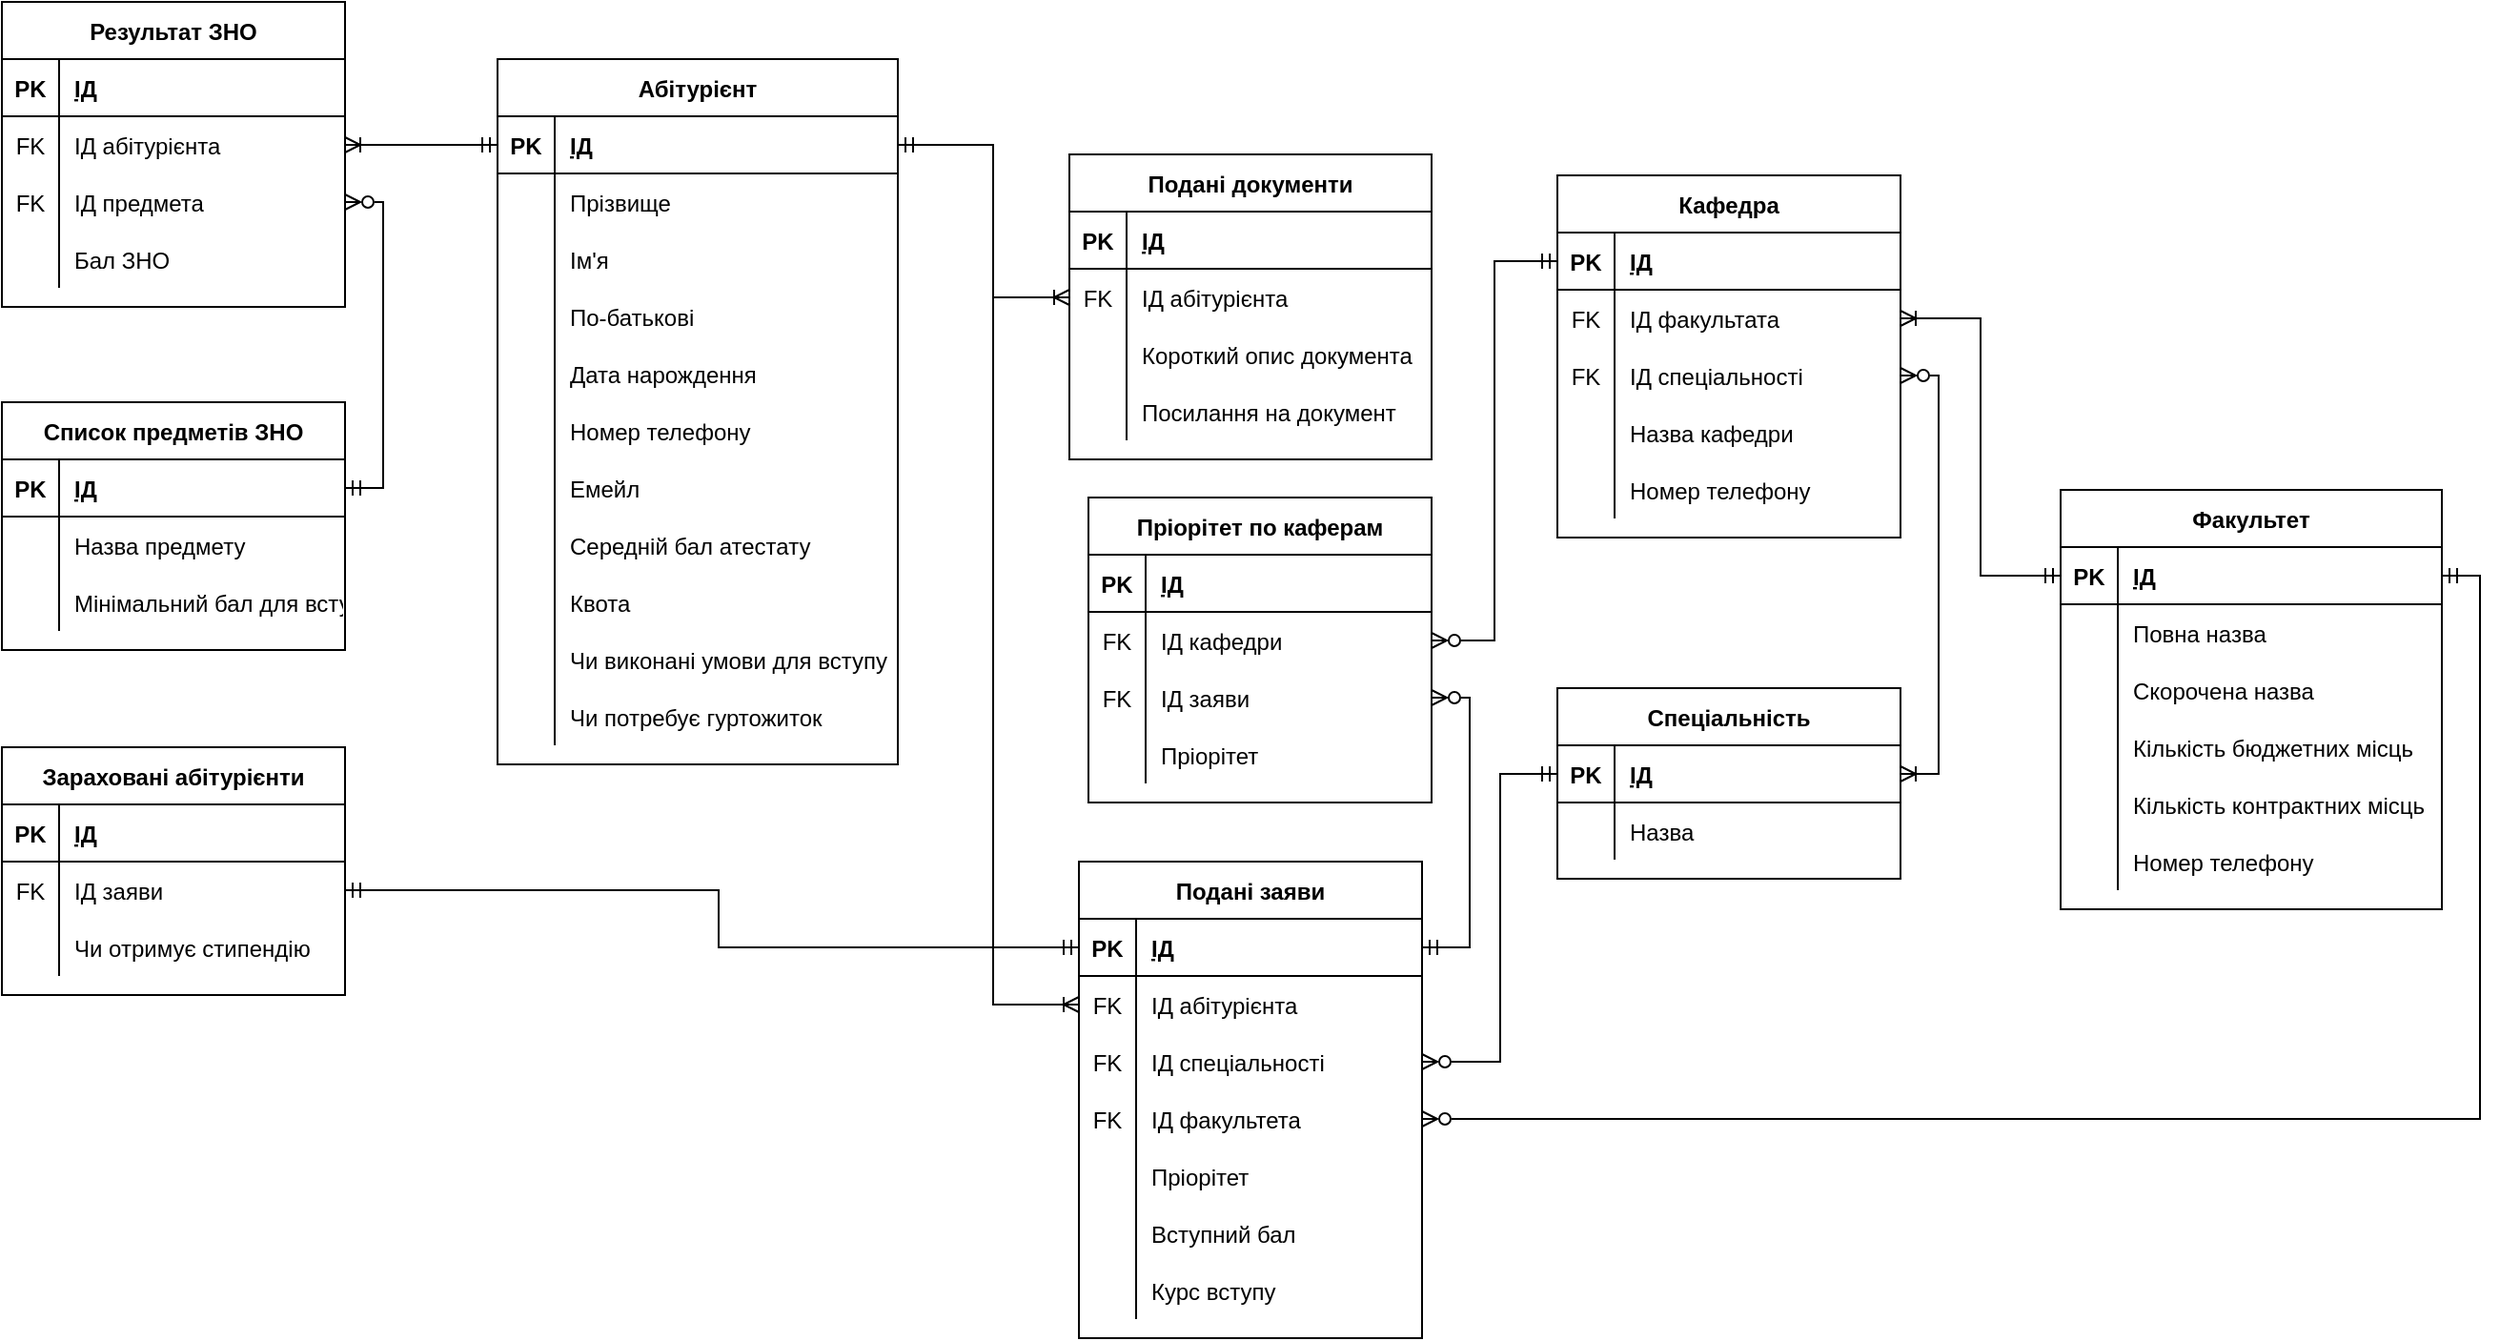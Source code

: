 <mxfile version="20.3.0" type="device"><diagram id="XxYt5pVEwZXAkhhRMtBX" name="Сторінка-1"><mxGraphModel dx="1422" dy="865" grid="1" gridSize="10" guides="1" tooltips="1" connect="1" arrows="1" fold="1" page="1" pageScale="1" pageWidth="1654" pageHeight="1169" math="0" shadow="0"><root><mxCell id="0"/><mxCell id="1" parent="0"/><mxCell id="-z6LoXow9dY5P-sh5BD--1" value="Абітурієнт" style="shape=table;startSize=30;container=1;collapsible=1;childLayout=tableLayout;fixedRows=1;rowLines=0;fontStyle=1;align=center;resizeLast=1;" parent="1" vertex="1"><mxGeometry x="284" y="139" width="210" height="370" as="geometry"/></mxCell><mxCell id="-z6LoXow9dY5P-sh5BD--2" value="" style="shape=tableRow;horizontal=0;startSize=0;swimlaneHead=0;swimlaneBody=0;fillColor=none;collapsible=0;dropTarget=0;points=[[0,0.5],[1,0.5]];portConstraint=eastwest;top=0;left=0;right=0;bottom=1;" parent="-z6LoXow9dY5P-sh5BD--1" vertex="1"><mxGeometry y="30" width="210" height="30" as="geometry"/></mxCell><mxCell id="-z6LoXow9dY5P-sh5BD--3" value="PK" style="shape=partialRectangle;connectable=0;fillColor=none;top=0;left=0;bottom=0;right=0;fontStyle=1;overflow=hidden;" parent="-z6LoXow9dY5P-sh5BD--2" vertex="1"><mxGeometry width="30" height="30" as="geometry"><mxRectangle width="30" height="30" as="alternateBounds"/></mxGeometry></mxCell><mxCell id="-z6LoXow9dY5P-sh5BD--4" value="ІД" style="shape=partialRectangle;connectable=0;fillColor=none;top=0;left=0;bottom=0;right=0;align=left;spacingLeft=6;fontStyle=5;overflow=hidden;" parent="-z6LoXow9dY5P-sh5BD--2" vertex="1"><mxGeometry x="30" width="180" height="30" as="geometry"><mxRectangle width="180" height="30" as="alternateBounds"/></mxGeometry></mxCell><mxCell id="-z6LoXow9dY5P-sh5BD--5" value="" style="shape=tableRow;horizontal=0;startSize=0;swimlaneHead=0;swimlaneBody=0;fillColor=none;collapsible=0;dropTarget=0;points=[[0,0.5],[1,0.5]];portConstraint=eastwest;top=0;left=0;right=0;bottom=0;" parent="-z6LoXow9dY5P-sh5BD--1" vertex="1"><mxGeometry y="60" width="210" height="30" as="geometry"/></mxCell><mxCell id="-z6LoXow9dY5P-sh5BD--6" value="" style="shape=partialRectangle;connectable=0;fillColor=none;top=0;left=0;bottom=0;right=0;editable=1;overflow=hidden;" parent="-z6LoXow9dY5P-sh5BD--5" vertex="1"><mxGeometry width="30" height="30" as="geometry"><mxRectangle width="30" height="30" as="alternateBounds"/></mxGeometry></mxCell><mxCell id="-z6LoXow9dY5P-sh5BD--7" value="Прізвище" style="shape=partialRectangle;connectable=0;fillColor=none;top=0;left=0;bottom=0;right=0;align=left;spacingLeft=6;overflow=hidden;" parent="-z6LoXow9dY5P-sh5BD--5" vertex="1"><mxGeometry x="30" width="180" height="30" as="geometry"><mxRectangle width="180" height="30" as="alternateBounds"/></mxGeometry></mxCell><mxCell id="-z6LoXow9dY5P-sh5BD--8" value="" style="shape=tableRow;horizontal=0;startSize=0;swimlaneHead=0;swimlaneBody=0;fillColor=none;collapsible=0;dropTarget=0;points=[[0,0.5],[1,0.5]];portConstraint=eastwest;top=0;left=0;right=0;bottom=0;" parent="-z6LoXow9dY5P-sh5BD--1" vertex="1"><mxGeometry y="90" width="210" height="30" as="geometry"/></mxCell><mxCell id="-z6LoXow9dY5P-sh5BD--9" value="" style="shape=partialRectangle;connectable=0;fillColor=none;top=0;left=0;bottom=0;right=0;editable=1;overflow=hidden;" parent="-z6LoXow9dY5P-sh5BD--8" vertex="1"><mxGeometry width="30" height="30" as="geometry"><mxRectangle width="30" height="30" as="alternateBounds"/></mxGeometry></mxCell><mxCell id="-z6LoXow9dY5P-sh5BD--10" value="Ім'я" style="shape=partialRectangle;connectable=0;fillColor=none;top=0;left=0;bottom=0;right=0;align=left;spacingLeft=6;overflow=hidden;" parent="-z6LoXow9dY5P-sh5BD--8" vertex="1"><mxGeometry x="30" width="180" height="30" as="geometry"><mxRectangle width="180" height="30" as="alternateBounds"/></mxGeometry></mxCell><mxCell id="-z6LoXow9dY5P-sh5BD--11" value="" style="shape=tableRow;horizontal=0;startSize=0;swimlaneHead=0;swimlaneBody=0;fillColor=none;collapsible=0;dropTarget=0;points=[[0,0.5],[1,0.5]];portConstraint=eastwest;top=0;left=0;right=0;bottom=0;" parent="-z6LoXow9dY5P-sh5BD--1" vertex="1"><mxGeometry y="120" width="210" height="30" as="geometry"/></mxCell><mxCell id="-z6LoXow9dY5P-sh5BD--12" value="" style="shape=partialRectangle;connectable=0;fillColor=none;top=0;left=0;bottom=0;right=0;editable=1;overflow=hidden;" parent="-z6LoXow9dY5P-sh5BD--11" vertex="1"><mxGeometry width="30" height="30" as="geometry"><mxRectangle width="30" height="30" as="alternateBounds"/></mxGeometry></mxCell><mxCell id="-z6LoXow9dY5P-sh5BD--13" value="По-батькові" style="shape=partialRectangle;connectable=0;fillColor=none;top=0;left=0;bottom=0;right=0;align=left;spacingLeft=6;overflow=hidden;" parent="-z6LoXow9dY5P-sh5BD--11" vertex="1"><mxGeometry x="30" width="180" height="30" as="geometry"><mxRectangle width="180" height="30" as="alternateBounds"/></mxGeometry></mxCell><mxCell id="-z6LoXow9dY5P-sh5BD--17" value="" style="shape=tableRow;horizontal=0;startSize=0;swimlaneHead=0;swimlaneBody=0;fillColor=none;collapsible=0;dropTarget=0;points=[[0,0.5],[1,0.5]];portConstraint=eastwest;top=0;left=0;right=0;bottom=0;" parent="-z6LoXow9dY5P-sh5BD--1" vertex="1"><mxGeometry y="150" width="210" height="30" as="geometry"/></mxCell><mxCell id="-z6LoXow9dY5P-sh5BD--18" value="" style="shape=partialRectangle;connectable=0;fillColor=none;top=0;left=0;bottom=0;right=0;editable=1;overflow=hidden;" parent="-z6LoXow9dY5P-sh5BD--17" vertex="1"><mxGeometry width="30" height="30" as="geometry"><mxRectangle width="30" height="30" as="alternateBounds"/></mxGeometry></mxCell><mxCell id="-z6LoXow9dY5P-sh5BD--19" value="Дата нарождення" style="shape=partialRectangle;connectable=0;fillColor=none;top=0;left=0;bottom=0;right=0;align=left;spacingLeft=6;overflow=hidden;" parent="-z6LoXow9dY5P-sh5BD--17" vertex="1"><mxGeometry x="30" width="180" height="30" as="geometry"><mxRectangle width="180" height="30" as="alternateBounds"/></mxGeometry></mxCell><mxCell id="-z6LoXow9dY5P-sh5BD--20" value="" style="shape=tableRow;horizontal=0;startSize=0;swimlaneHead=0;swimlaneBody=0;fillColor=none;collapsible=0;dropTarget=0;points=[[0,0.5],[1,0.5]];portConstraint=eastwest;top=0;left=0;right=0;bottom=0;" parent="-z6LoXow9dY5P-sh5BD--1" vertex="1"><mxGeometry y="180" width="210" height="30" as="geometry"/></mxCell><mxCell id="-z6LoXow9dY5P-sh5BD--21" value="" style="shape=partialRectangle;connectable=0;fillColor=none;top=0;left=0;bottom=0;right=0;editable=1;overflow=hidden;" parent="-z6LoXow9dY5P-sh5BD--20" vertex="1"><mxGeometry width="30" height="30" as="geometry"><mxRectangle width="30" height="30" as="alternateBounds"/></mxGeometry></mxCell><mxCell id="-z6LoXow9dY5P-sh5BD--22" value="Номер телефону" style="shape=partialRectangle;connectable=0;fillColor=none;top=0;left=0;bottom=0;right=0;align=left;spacingLeft=6;overflow=hidden;" parent="-z6LoXow9dY5P-sh5BD--20" vertex="1"><mxGeometry x="30" width="180" height="30" as="geometry"><mxRectangle width="180" height="30" as="alternateBounds"/></mxGeometry></mxCell><mxCell id="-z6LoXow9dY5P-sh5BD--23" value="" style="shape=tableRow;horizontal=0;startSize=0;swimlaneHead=0;swimlaneBody=0;fillColor=none;collapsible=0;dropTarget=0;points=[[0,0.5],[1,0.5]];portConstraint=eastwest;top=0;left=0;right=0;bottom=0;" parent="-z6LoXow9dY5P-sh5BD--1" vertex="1"><mxGeometry y="210" width="210" height="30" as="geometry"/></mxCell><mxCell id="-z6LoXow9dY5P-sh5BD--24" value="" style="shape=partialRectangle;connectable=0;fillColor=none;top=0;left=0;bottom=0;right=0;editable=1;overflow=hidden;" parent="-z6LoXow9dY5P-sh5BD--23" vertex="1"><mxGeometry width="30" height="30" as="geometry"><mxRectangle width="30" height="30" as="alternateBounds"/></mxGeometry></mxCell><mxCell id="-z6LoXow9dY5P-sh5BD--25" value="Емейл" style="shape=partialRectangle;connectable=0;fillColor=none;top=0;left=0;bottom=0;right=0;align=left;spacingLeft=6;overflow=hidden;" parent="-z6LoXow9dY5P-sh5BD--23" vertex="1"><mxGeometry x="30" width="180" height="30" as="geometry"><mxRectangle width="180" height="30" as="alternateBounds"/></mxGeometry></mxCell><mxCell id="-z6LoXow9dY5P-sh5BD--29" value="" style="shape=tableRow;horizontal=0;startSize=0;swimlaneHead=0;swimlaneBody=0;fillColor=none;collapsible=0;dropTarget=0;points=[[0,0.5],[1,0.5]];portConstraint=eastwest;top=0;left=0;right=0;bottom=0;" parent="-z6LoXow9dY5P-sh5BD--1" vertex="1"><mxGeometry y="240" width="210" height="30" as="geometry"/></mxCell><mxCell id="-z6LoXow9dY5P-sh5BD--30" value="" style="shape=partialRectangle;connectable=0;fillColor=none;top=0;left=0;bottom=0;right=0;editable=1;overflow=hidden;" parent="-z6LoXow9dY5P-sh5BD--29" vertex="1"><mxGeometry width="30" height="30" as="geometry"><mxRectangle width="30" height="30" as="alternateBounds"/></mxGeometry></mxCell><mxCell id="-z6LoXow9dY5P-sh5BD--31" value="Середній бал атестату" style="shape=partialRectangle;connectable=0;fillColor=none;top=0;left=0;bottom=0;right=0;align=left;spacingLeft=6;overflow=hidden;" parent="-z6LoXow9dY5P-sh5BD--29" vertex="1"><mxGeometry x="30" width="180" height="30" as="geometry"><mxRectangle width="180" height="30" as="alternateBounds"/></mxGeometry></mxCell><mxCell id="-z6LoXow9dY5P-sh5BD--32" value="" style="shape=tableRow;horizontal=0;startSize=0;swimlaneHead=0;swimlaneBody=0;fillColor=none;collapsible=0;dropTarget=0;points=[[0,0.5],[1,0.5]];portConstraint=eastwest;top=0;left=0;right=0;bottom=0;" parent="-z6LoXow9dY5P-sh5BD--1" vertex="1"><mxGeometry y="270" width="210" height="30" as="geometry"/></mxCell><mxCell id="-z6LoXow9dY5P-sh5BD--33" value="" style="shape=partialRectangle;connectable=0;fillColor=none;top=0;left=0;bottom=0;right=0;editable=1;overflow=hidden;" parent="-z6LoXow9dY5P-sh5BD--32" vertex="1"><mxGeometry width="30" height="30" as="geometry"><mxRectangle width="30" height="30" as="alternateBounds"/></mxGeometry></mxCell><mxCell id="-z6LoXow9dY5P-sh5BD--34" value="Квота" style="shape=partialRectangle;connectable=0;fillColor=none;top=0;left=0;bottom=0;right=0;align=left;spacingLeft=6;overflow=hidden;" parent="-z6LoXow9dY5P-sh5BD--32" vertex="1"><mxGeometry x="30" width="180" height="30" as="geometry"><mxRectangle width="180" height="30" as="alternateBounds"/></mxGeometry></mxCell><mxCell id="-z6LoXow9dY5P-sh5BD--35" value="" style="shape=tableRow;horizontal=0;startSize=0;swimlaneHead=0;swimlaneBody=0;fillColor=none;collapsible=0;dropTarget=0;points=[[0,0.5],[1,0.5]];portConstraint=eastwest;top=0;left=0;right=0;bottom=0;" parent="-z6LoXow9dY5P-sh5BD--1" vertex="1"><mxGeometry y="300" width="210" height="30" as="geometry"/></mxCell><mxCell id="-z6LoXow9dY5P-sh5BD--36" value="" style="shape=partialRectangle;connectable=0;fillColor=none;top=0;left=0;bottom=0;right=0;editable=1;overflow=hidden;" parent="-z6LoXow9dY5P-sh5BD--35" vertex="1"><mxGeometry width="30" height="30" as="geometry"><mxRectangle width="30" height="30" as="alternateBounds"/></mxGeometry></mxCell><mxCell id="-z6LoXow9dY5P-sh5BD--37" value="Чи виконані умови для вступу" style="shape=partialRectangle;connectable=0;fillColor=none;top=0;left=0;bottom=0;right=0;align=left;spacingLeft=6;overflow=hidden;" parent="-z6LoXow9dY5P-sh5BD--35" vertex="1"><mxGeometry x="30" width="180" height="30" as="geometry"><mxRectangle width="180" height="30" as="alternateBounds"/></mxGeometry></mxCell><mxCell id="-z6LoXow9dY5P-sh5BD--38" value="" style="shape=tableRow;horizontal=0;startSize=0;swimlaneHead=0;swimlaneBody=0;fillColor=none;collapsible=0;dropTarget=0;points=[[0,0.5],[1,0.5]];portConstraint=eastwest;top=0;left=0;right=0;bottom=0;" parent="-z6LoXow9dY5P-sh5BD--1" vertex="1"><mxGeometry y="330" width="210" height="30" as="geometry"/></mxCell><mxCell id="-z6LoXow9dY5P-sh5BD--39" value="" style="shape=partialRectangle;connectable=0;fillColor=none;top=0;left=0;bottom=0;right=0;editable=1;overflow=hidden;" parent="-z6LoXow9dY5P-sh5BD--38" vertex="1"><mxGeometry width="30" height="30" as="geometry"><mxRectangle width="30" height="30" as="alternateBounds"/></mxGeometry></mxCell><mxCell id="-z6LoXow9dY5P-sh5BD--40" value="Чи потребує гуртожиток" style="shape=partialRectangle;connectable=0;fillColor=none;top=0;left=0;bottom=0;right=0;align=left;spacingLeft=6;overflow=hidden;" parent="-z6LoXow9dY5P-sh5BD--38" vertex="1"><mxGeometry x="30" width="180" height="30" as="geometry"><mxRectangle width="180" height="30" as="alternateBounds"/></mxGeometry></mxCell><mxCell id="-z6LoXow9dY5P-sh5BD--57" value="Результат ЗНО" style="shape=table;startSize=30;container=1;collapsible=1;childLayout=tableLayout;fixedRows=1;rowLines=0;fontStyle=1;align=center;resizeLast=1;" parent="1" vertex="1"><mxGeometry x="24" y="109" width="180" height="160" as="geometry"/></mxCell><mxCell id="-z6LoXow9dY5P-sh5BD--58" value="" style="shape=tableRow;horizontal=0;startSize=0;swimlaneHead=0;swimlaneBody=0;fillColor=none;collapsible=0;dropTarget=0;points=[[0,0.5],[1,0.5]];portConstraint=eastwest;top=0;left=0;right=0;bottom=1;" parent="-z6LoXow9dY5P-sh5BD--57" vertex="1"><mxGeometry y="30" width="180" height="30" as="geometry"/></mxCell><mxCell id="-z6LoXow9dY5P-sh5BD--59" value="PK" style="shape=partialRectangle;connectable=0;fillColor=none;top=0;left=0;bottom=0;right=0;fontStyle=1;overflow=hidden;" parent="-z6LoXow9dY5P-sh5BD--58" vertex="1"><mxGeometry width="30" height="30" as="geometry"><mxRectangle width="30" height="30" as="alternateBounds"/></mxGeometry></mxCell><mxCell id="-z6LoXow9dY5P-sh5BD--60" value="ІД" style="shape=partialRectangle;connectable=0;fillColor=none;top=0;left=0;bottom=0;right=0;align=left;spacingLeft=6;fontStyle=5;overflow=hidden;" parent="-z6LoXow9dY5P-sh5BD--58" vertex="1"><mxGeometry x="30" width="150" height="30" as="geometry"><mxRectangle width="150" height="30" as="alternateBounds"/></mxGeometry></mxCell><mxCell id="-z6LoXow9dY5P-sh5BD--61" value="" style="shape=tableRow;horizontal=0;startSize=0;swimlaneHead=0;swimlaneBody=0;fillColor=none;collapsible=0;dropTarget=0;points=[[0,0.5],[1,0.5]];portConstraint=eastwest;top=0;left=0;right=0;bottom=0;" parent="-z6LoXow9dY5P-sh5BD--57" vertex="1"><mxGeometry y="60" width="180" height="30" as="geometry"/></mxCell><mxCell id="-z6LoXow9dY5P-sh5BD--62" value="FK" style="shape=partialRectangle;connectable=0;fillColor=none;top=0;left=0;bottom=0;right=0;editable=1;overflow=hidden;" parent="-z6LoXow9dY5P-sh5BD--61" vertex="1"><mxGeometry width="30" height="30" as="geometry"><mxRectangle width="30" height="30" as="alternateBounds"/></mxGeometry></mxCell><mxCell id="-z6LoXow9dY5P-sh5BD--63" value="ІД абітурієнта" style="shape=partialRectangle;connectable=0;fillColor=none;top=0;left=0;bottom=0;right=0;align=left;spacingLeft=6;overflow=hidden;" parent="-z6LoXow9dY5P-sh5BD--61" vertex="1"><mxGeometry x="30" width="150" height="30" as="geometry"><mxRectangle width="150" height="30" as="alternateBounds"/></mxGeometry></mxCell><mxCell id="-z6LoXow9dY5P-sh5BD--64" value="" style="shape=tableRow;horizontal=0;startSize=0;swimlaneHead=0;swimlaneBody=0;fillColor=none;collapsible=0;dropTarget=0;points=[[0,0.5],[1,0.5]];portConstraint=eastwest;top=0;left=0;right=0;bottom=0;" parent="-z6LoXow9dY5P-sh5BD--57" vertex="1"><mxGeometry y="90" width="180" height="30" as="geometry"/></mxCell><mxCell id="-z6LoXow9dY5P-sh5BD--65" value="FK" style="shape=partialRectangle;connectable=0;fillColor=none;top=0;left=0;bottom=0;right=0;editable=1;overflow=hidden;" parent="-z6LoXow9dY5P-sh5BD--64" vertex="1"><mxGeometry width="30" height="30" as="geometry"><mxRectangle width="30" height="30" as="alternateBounds"/></mxGeometry></mxCell><mxCell id="-z6LoXow9dY5P-sh5BD--66" value="ІД предмета" style="shape=partialRectangle;connectable=0;fillColor=none;top=0;left=0;bottom=0;right=0;align=left;spacingLeft=6;overflow=hidden;" parent="-z6LoXow9dY5P-sh5BD--64" vertex="1"><mxGeometry x="30" width="150" height="30" as="geometry"><mxRectangle width="150" height="30" as="alternateBounds"/></mxGeometry></mxCell><mxCell id="-z6LoXow9dY5P-sh5BD--67" value="" style="shape=tableRow;horizontal=0;startSize=0;swimlaneHead=0;swimlaneBody=0;fillColor=none;collapsible=0;dropTarget=0;points=[[0,0.5],[1,0.5]];portConstraint=eastwest;top=0;left=0;right=0;bottom=0;" parent="-z6LoXow9dY5P-sh5BD--57" vertex="1"><mxGeometry y="120" width="180" height="30" as="geometry"/></mxCell><mxCell id="-z6LoXow9dY5P-sh5BD--68" value="" style="shape=partialRectangle;connectable=0;fillColor=none;top=0;left=0;bottom=0;right=0;editable=1;overflow=hidden;" parent="-z6LoXow9dY5P-sh5BD--67" vertex="1"><mxGeometry width="30" height="30" as="geometry"><mxRectangle width="30" height="30" as="alternateBounds"/></mxGeometry></mxCell><mxCell id="-z6LoXow9dY5P-sh5BD--69" value="Бал ЗНО" style="shape=partialRectangle;connectable=0;fillColor=none;top=0;left=0;bottom=0;right=0;align=left;spacingLeft=6;overflow=hidden;" parent="-z6LoXow9dY5P-sh5BD--67" vertex="1"><mxGeometry x="30" width="150" height="30" as="geometry"><mxRectangle width="150" height="30" as="alternateBounds"/></mxGeometry></mxCell><mxCell id="-z6LoXow9dY5P-sh5BD--70" value="Список предметів ЗНО" style="shape=table;startSize=30;container=1;collapsible=1;childLayout=tableLayout;fixedRows=1;rowLines=0;fontStyle=1;align=center;resizeLast=1;" parent="1" vertex="1"><mxGeometry x="24" y="319" width="180" height="130" as="geometry"/></mxCell><mxCell id="-z6LoXow9dY5P-sh5BD--71" value="" style="shape=tableRow;horizontal=0;startSize=0;swimlaneHead=0;swimlaneBody=0;fillColor=none;collapsible=0;dropTarget=0;points=[[0,0.5],[1,0.5]];portConstraint=eastwest;top=0;left=0;right=0;bottom=1;" parent="-z6LoXow9dY5P-sh5BD--70" vertex="1"><mxGeometry y="30" width="180" height="30" as="geometry"/></mxCell><mxCell id="-z6LoXow9dY5P-sh5BD--72" value="PK" style="shape=partialRectangle;connectable=0;fillColor=none;top=0;left=0;bottom=0;right=0;fontStyle=1;overflow=hidden;" parent="-z6LoXow9dY5P-sh5BD--71" vertex="1"><mxGeometry width="30" height="30" as="geometry"><mxRectangle width="30" height="30" as="alternateBounds"/></mxGeometry></mxCell><mxCell id="-z6LoXow9dY5P-sh5BD--73" value="ІД" style="shape=partialRectangle;connectable=0;fillColor=none;top=0;left=0;bottom=0;right=0;align=left;spacingLeft=6;fontStyle=5;overflow=hidden;" parent="-z6LoXow9dY5P-sh5BD--71" vertex="1"><mxGeometry x="30" width="150" height="30" as="geometry"><mxRectangle width="150" height="30" as="alternateBounds"/></mxGeometry></mxCell><mxCell id="-z6LoXow9dY5P-sh5BD--74" value="" style="shape=tableRow;horizontal=0;startSize=0;swimlaneHead=0;swimlaneBody=0;fillColor=none;collapsible=0;dropTarget=0;points=[[0,0.5],[1,0.5]];portConstraint=eastwest;top=0;left=0;right=0;bottom=0;" parent="-z6LoXow9dY5P-sh5BD--70" vertex="1"><mxGeometry y="60" width="180" height="30" as="geometry"/></mxCell><mxCell id="-z6LoXow9dY5P-sh5BD--75" value="" style="shape=partialRectangle;connectable=0;fillColor=none;top=0;left=0;bottom=0;right=0;editable=1;overflow=hidden;" parent="-z6LoXow9dY5P-sh5BD--74" vertex="1"><mxGeometry width="30" height="30" as="geometry"><mxRectangle width="30" height="30" as="alternateBounds"/></mxGeometry></mxCell><mxCell id="-z6LoXow9dY5P-sh5BD--76" value="Назва предмету" style="shape=partialRectangle;connectable=0;fillColor=none;top=0;left=0;bottom=0;right=0;align=left;spacingLeft=6;overflow=hidden;" parent="-z6LoXow9dY5P-sh5BD--74" vertex="1"><mxGeometry x="30" width="150" height="30" as="geometry"><mxRectangle width="150" height="30" as="alternateBounds"/></mxGeometry></mxCell><mxCell id="-z6LoXow9dY5P-sh5BD--77" value="" style="shape=tableRow;horizontal=0;startSize=0;swimlaneHead=0;swimlaneBody=0;fillColor=none;collapsible=0;dropTarget=0;points=[[0,0.5],[1,0.5]];portConstraint=eastwest;top=0;left=0;right=0;bottom=0;" parent="-z6LoXow9dY5P-sh5BD--70" vertex="1"><mxGeometry y="90" width="180" height="30" as="geometry"/></mxCell><mxCell id="-z6LoXow9dY5P-sh5BD--78" value="" style="shape=partialRectangle;connectable=0;fillColor=none;top=0;left=0;bottom=0;right=0;editable=1;overflow=hidden;" parent="-z6LoXow9dY5P-sh5BD--77" vertex="1"><mxGeometry width="30" height="30" as="geometry"><mxRectangle width="30" height="30" as="alternateBounds"/></mxGeometry></mxCell><mxCell id="-z6LoXow9dY5P-sh5BD--79" value="Мінімальний бал для вступу" style="shape=partialRectangle;connectable=0;fillColor=none;top=0;left=0;bottom=0;right=0;align=left;spacingLeft=6;overflow=hidden;" parent="-z6LoXow9dY5P-sh5BD--77" vertex="1"><mxGeometry x="30" width="150" height="30" as="geometry"><mxRectangle width="150" height="30" as="alternateBounds"/></mxGeometry></mxCell><mxCell id="-z6LoXow9dY5P-sh5BD--83" value="Факультет" style="shape=table;startSize=30;container=1;collapsible=1;childLayout=tableLayout;fixedRows=1;rowLines=0;fontStyle=1;align=center;resizeLast=1;" parent="1" vertex="1"><mxGeometry x="1104" y="365" width="200" height="220" as="geometry"/></mxCell><mxCell id="-z6LoXow9dY5P-sh5BD--84" value="" style="shape=tableRow;horizontal=0;startSize=0;swimlaneHead=0;swimlaneBody=0;fillColor=none;collapsible=0;dropTarget=0;points=[[0,0.5],[1,0.5]];portConstraint=eastwest;top=0;left=0;right=0;bottom=1;" parent="-z6LoXow9dY5P-sh5BD--83" vertex="1"><mxGeometry y="30" width="200" height="30" as="geometry"/></mxCell><mxCell id="-z6LoXow9dY5P-sh5BD--85" value="PK" style="shape=partialRectangle;connectable=0;fillColor=none;top=0;left=0;bottom=0;right=0;fontStyle=1;overflow=hidden;" parent="-z6LoXow9dY5P-sh5BD--84" vertex="1"><mxGeometry width="30" height="30" as="geometry"><mxRectangle width="30" height="30" as="alternateBounds"/></mxGeometry></mxCell><mxCell id="-z6LoXow9dY5P-sh5BD--86" value="ІД" style="shape=partialRectangle;connectable=0;fillColor=none;top=0;left=0;bottom=0;right=0;align=left;spacingLeft=6;fontStyle=5;overflow=hidden;" parent="-z6LoXow9dY5P-sh5BD--84" vertex="1"><mxGeometry x="30" width="170" height="30" as="geometry"><mxRectangle width="170" height="30" as="alternateBounds"/></mxGeometry></mxCell><mxCell id="-z6LoXow9dY5P-sh5BD--87" value="" style="shape=tableRow;horizontal=0;startSize=0;swimlaneHead=0;swimlaneBody=0;fillColor=none;collapsible=0;dropTarget=0;points=[[0,0.5],[1,0.5]];portConstraint=eastwest;top=0;left=0;right=0;bottom=0;" parent="-z6LoXow9dY5P-sh5BD--83" vertex="1"><mxGeometry y="60" width="200" height="30" as="geometry"/></mxCell><mxCell id="-z6LoXow9dY5P-sh5BD--88" value="" style="shape=partialRectangle;connectable=0;fillColor=none;top=0;left=0;bottom=0;right=0;editable=1;overflow=hidden;" parent="-z6LoXow9dY5P-sh5BD--87" vertex="1"><mxGeometry width="30" height="30" as="geometry"><mxRectangle width="30" height="30" as="alternateBounds"/></mxGeometry></mxCell><mxCell id="-z6LoXow9dY5P-sh5BD--89" value="Повна назва" style="shape=partialRectangle;connectable=0;fillColor=none;top=0;left=0;bottom=0;right=0;align=left;spacingLeft=6;overflow=hidden;" parent="-z6LoXow9dY5P-sh5BD--87" vertex="1"><mxGeometry x="30" width="170" height="30" as="geometry"><mxRectangle width="170" height="30" as="alternateBounds"/></mxGeometry></mxCell><mxCell id="-z6LoXow9dY5P-sh5BD--90" value="" style="shape=tableRow;horizontal=0;startSize=0;swimlaneHead=0;swimlaneBody=0;fillColor=none;collapsible=0;dropTarget=0;points=[[0,0.5],[1,0.5]];portConstraint=eastwest;top=0;left=0;right=0;bottom=0;" parent="-z6LoXow9dY5P-sh5BD--83" vertex="1"><mxGeometry y="90" width="200" height="30" as="geometry"/></mxCell><mxCell id="-z6LoXow9dY5P-sh5BD--91" value="" style="shape=partialRectangle;connectable=0;fillColor=none;top=0;left=0;bottom=0;right=0;editable=1;overflow=hidden;" parent="-z6LoXow9dY5P-sh5BD--90" vertex="1"><mxGeometry width="30" height="30" as="geometry"><mxRectangle width="30" height="30" as="alternateBounds"/></mxGeometry></mxCell><mxCell id="-z6LoXow9dY5P-sh5BD--92" value="Скорочена назва" style="shape=partialRectangle;connectable=0;fillColor=none;top=0;left=0;bottom=0;right=0;align=left;spacingLeft=6;overflow=hidden;" parent="-z6LoXow9dY5P-sh5BD--90" vertex="1"><mxGeometry x="30" width="170" height="30" as="geometry"><mxRectangle width="170" height="30" as="alternateBounds"/></mxGeometry></mxCell><mxCell id="-z6LoXow9dY5P-sh5BD--93" value="" style="shape=tableRow;horizontal=0;startSize=0;swimlaneHead=0;swimlaneBody=0;fillColor=none;collapsible=0;dropTarget=0;points=[[0,0.5],[1,0.5]];portConstraint=eastwest;top=0;left=0;right=0;bottom=0;" parent="-z6LoXow9dY5P-sh5BD--83" vertex="1"><mxGeometry y="120" width="200" height="30" as="geometry"/></mxCell><mxCell id="-z6LoXow9dY5P-sh5BD--94" value="" style="shape=partialRectangle;connectable=0;fillColor=none;top=0;left=0;bottom=0;right=0;editable=1;overflow=hidden;" parent="-z6LoXow9dY5P-sh5BD--93" vertex="1"><mxGeometry width="30" height="30" as="geometry"><mxRectangle width="30" height="30" as="alternateBounds"/></mxGeometry></mxCell><mxCell id="-z6LoXow9dY5P-sh5BD--95" value="Кількість бюджетних місць" style="shape=partialRectangle;connectable=0;fillColor=none;top=0;left=0;bottom=0;right=0;align=left;spacingLeft=6;overflow=hidden;" parent="-z6LoXow9dY5P-sh5BD--93" vertex="1"><mxGeometry x="30" width="170" height="30" as="geometry"><mxRectangle width="170" height="30" as="alternateBounds"/></mxGeometry></mxCell><mxCell id="-z6LoXow9dY5P-sh5BD--96" value="" style="shape=tableRow;horizontal=0;startSize=0;swimlaneHead=0;swimlaneBody=0;fillColor=none;collapsible=0;dropTarget=0;points=[[0,0.5],[1,0.5]];portConstraint=eastwest;top=0;left=0;right=0;bottom=0;" parent="-z6LoXow9dY5P-sh5BD--83" vertex="1"><mxGeometry y="150" width="200" height="30" as="geometry"/></mxCell><mxCell id="-z6LoXow9dY5P-sh5BD--97" value="" style="shape=partialRectangle;connectable=0;fillColor=none;top=0;left=0;bottom=0;right=0;editable=1;overflow=hidden;" parent="-z6LoXow9dY5P-sh5BD--96" vertex="1"><mxGeometry width="30" height="30" as="geometry"><mxRectangle width="30" height="30" as="alternateBounds"/></mxGeometry></mxCell><mxCell id="-z6LoXow9dY5P-sh5BD--98" value="Кількість контрактних місць" style="shape=partialRectangle;connectable=0;fillColor=none;top=0;left=0;bottom=0;right=0;align=left;spacingLeft=6;overflow=hidden;" parent="-z6LoXow9dY5P-sh5BD--96" vertex="1"><mxGeometry x="30" width="170" height="30" as="geometry"><mxRectangle width="170" height="30" as="alternateBounds"/></mxGeometry></mxCell><mxCell id="-z6LoXow9dY5P-sh5BD--102" value="" style="shape=tableRow;horizontal=0;startSize=0;swimlaneHead=0;swimlaneBody=0;fillColor=none;collapsible=0;dropTarget=0;points=[[0,0.5],[1,0.5]];portConstraint=eastwest;top=0;left=0;right=0;bottom=0;" parent="-z6LoXow9dY5P-sh5BD--83" vertex="1"><mxGeometry y="180" width="200" height="30" as="geometry"/></mxCell><mxCell id="-z6LoXow9dY5P-sh5BD--103" value="" style="shape=partialRectangle;connectable=0;fillColor=none;top=0;left=0;bottom=0;right=0;editable=1;overflow=hidden;" parent="-z6LoXow9dY5P-sh5BD--102" vertex="1"><mxGeometry width="30" height="30" as="geometry"><mxRectangle width="30" height="30" as="alternateBounds"/></mxGeometry></mxCell><mxCell id="-z6LoXow9dY5P-sh5BD--104" value="Номер телефону" style="shape=partialRectangle;connectable=0;fillColor=none;top=0;left=0;bottom=0;right=0;align=left;spacingLeft=6;overflow=hidden;" parent="-z6LoXow9dY5P-sh5BD--102" vertex="1"><mxGeometry x="30" width="170" height="30" as="geometry"><mxRectangle width="170" height="30" as="alternateBounds"/></mxGeometry></mxCell><mxCell id="-z6LoXow9dY5P-sh5BD--105" value="Спеціальність" style="shape=table;startSize=30;container=1;collapsible=1;childLayout=tableLayout;fixedRows=1;rowLines=0;fontStyle=1;align=center;resizeLast=1;" parent="1" vertex="1"><mxGeometry x="840" y="469" width="180" height="100" as="geometry"/></mxCell><mxCell id="-z6LoXow9dY5P-sh5BD--106" value="" style="shape=tableRow;horizontal=0;startSize=0;swimlaneHead=0;swimlaneBody=0;fillColor=none;collapsible=0;dropTarget=0;points=[[0,0.5],[1,0.5]];portConstraint=eastwest;top=0;left=0;right=0;bottom=1;" parent="-z6LoXow9dY5P-sh5BD--105" vertex="1"><mxGeometry y="30" width="180" height="30" as="geometry"/></mxCell><mxCell id="-z6LoXow9dY5P-sh5BD--107" value="PK" style="shape=partialRectangle;connectable=0;fillColor=none;top=0;left=0;bottom=0;right=0;fontStyle=1;overflow=hidden;" parent="-z6LoXow9dY5P-sh5BD--106" vertex="1"><mxGeometry width="30" height="30" as="geometry"><mxRectangle width="30" height="30" as="alternateBounds"/></mxGeometry></mxCell><mxCell id="-z6LoXow9dY5P-sh5BD--108" value="ІД" style="shape=partialRectangle;connectable=0;fillColor=none;top=0;left=0;bottom=0;right=0;align=left;spacingLeft=6;fontStyle=5;overflow=hidden;" parent="-z6LoXow9dY5P-sh5BD--106" vertex="1"><mxGeometry x="30" width="150" height="30" as="geometry"><mxRectangle width="150" height="30" as="alternateBounds"/></mxGeometry></mxCell><mxCell id="-z6LoXow9dY5P-sh5BD--109" value="" style="shape=tableRow;horizontal=0;startSize=0;swimlaneHead=0;swimlaneBody=0;fillColor=none;collapsible=0;dropTarget=0;points=[[0,0.5],[1,0.5]];portConstraint=eastwest;top=0;left=0;right=0;bottom=0;" parent="-z6LoXow9dY5P-sh5BD--105" vertex="1"><mxGeometry y="60" width="180" height="30" as="geometry"/></mxCell><mxCell id="-z6LoXow9dY5P-sh5BD--110" value="" style="shape=partialRectangle;connectable=0;fillColor=none;top=0;left=0;bottom=0;right=0;editable=1;overflow=hidden;" parent="-z6LoXow9dY5P-sh5BD--109" vertex="1"><mxGeometry width="30" height="30" as="geometry"><mxRectangle width="30" height="30" as="alternateBounds"/></mxGeometry></mxCell><mxCell id="-z6LoXow9dY5P-sh5BD--111" value="Назва" style="shape=partialRectangle;connectable=0;fillColor=none;top=0;left=0;bottom=0;right=0;align=left;spacingLeft=6;overflow=hidden;" parent="-z6LoXow9dY5P-sh5BD--109" vertex="1"><mxGeometry x="30" width="150" height="30" as="geometry"><mxRectangle width="150" height="30" as="alternateBounds"/></mxGeometry></mxCell><mxCell id="-z6LoXow9dY5P-sh5BD--118" value="Подані заяви" style="shape=table;startSize=30;container=1;collapsible=1;childLayout=tableLayout;fixedRows=1;rowLines=0;fontStyle=1;align=center;resizeLast=1;" parent="1" vertex="1"><mxGeometry x="589" y="560" width="180" height="250" as="geometry"/></mxCell><mxCell id="-z6LoXow9dY5P-sh5BD--119" value="" style="shape=tableRow;horizontal=0;startSize=0;swimlaneHead=0;swimlaneBody=0;fillColor=none;collapsible=0;dropTarget=0;points=[[0,0.5],[1,0.5]];portConstraint=eastwest;top=0;left=0;right=0;bottom=1;" parent="-z6LoXow9dY5P-sh5BD--118" vertex="1"><mxGeometry y="30" width="180" height="30" as="geometry"/></mxCell><mxCell id="-z6LoXow9dY5P-sh5BD--120" value="PK" style="shape=partialRectangle;connectable=0;fillColor=none;top=0;left=0;bottom=0;right=0;fontStyle=1;overflow=hidden;" parent="-z6LoXow9dY5P-sh5BD--119" vertex="1"><mxGeometry width="30" height="30" as="geometry"><mxRectangle width="30" height="30" as="alternateBounds"/></mxGeometry></mxCell><mxCell id="-z6LoXow9dY5P-sh5BD--121" value="ІД" style="shape=partialRectangle;connectable=0;fillColor=none;top=0;left=0;bottom=0;right=0;align=left;spacingLeft=6;fontStyle=5;overflow=hidden;" parent="-z6LoXow9dY5P-sh5BD--119" vertex="1"><mxGeometry x="30" width="150" height="30" as="geometry"><mxRectangle width="150" height="30" as="alternateBounds"/></mxGeometry></mxCell><mxCell id="-z6LoXow9dY5P-sh5BD--122" value="" style="shape=tableRow;horizontal=0;startSize=0;swimlaneHead=0;swimlaneBody=0;fillColor=none;collapsible=0;dropTarget=0;points=[[0,0.5],[1,0.5]];portConstraint=eastwest;top=0;left=0;right=0;bottom=0;" parent="-z6LoXow9dY5P-sh5BD--118" vertex="1"><mxGeometry y="60" width="180" height="30" as="geometry"/></mxCell><mxCell id="-z6LoXow9dY5P-sh5BD--123" value="FK" style="shape=partialRectangle;connectable=0;fillColor=none;top=0;left=0;bottom=0;right=0;editable=1;overflow=hidden;" parent="-z6LoXow9dY5P-sh5BD--122" vertex="1"><mxGeometry width="30" height="30" as="geometry"><mxRectangle width="30" height="30" as="alternateBounds"/></mxGeometry></mxCell><mxCell id="-z6LoXow9dY5P-sh5BD--124" value="ІД абітурієнта" style="shape=partialRectangle;connectable=0;fillColor=none;top=0;left=0;bottom=0;right=0;align=left;spacingLeft=6;overflow=hidden;" parent="-z6LoXow9dY5P-sh5BD--122" vertex="1"><mxGeometry x="30" width="150" height="30" as="geometry"><mxRectangle width="150" height="30" as="alternateBounds"/></mxGeometry></mxCell><mxCell id="-z6LoXow9dY5P-sh5BD--128" value="" style="shape=tableRow;horizontal=0;startSize=0;swimlaneHead=0;swimlaneBody=0;fillColor=none;collapsible=0;dropTarget=0;points=[[0,0.5],[1,0.5]];portConstraint=eastwest;top=0;left=0;right=0;bottom=0;" parent="-z6LoXow9dY5P-sh5BD--118" vertex="1"><mxGeometry y="90" width="180" height="30" as="geometry"/></mxCell><mxCell id="-z6LoXow9dY5P-sh5BD--129" value="FK" style="shape=partialRectangle;connectable=0;fillColor=none;top=0;left=0;bottom=0;right=0;editable=1;overflow=hidden;" parent="-z6LoXow9dY5P-sh5BD--128" vertex="1"><mxGeometry width="30" height="30" as="geometry"><mxRectangle width="30" height="30" as="alternateBounds"/></mxGeometry></mxCell><mxCell id="-z6LoXow9dY5P-sh5BD--130" value="ІД спеціальності" style="shape=partialRectangle;connectable=0;fillColor=none;top=0;left=0;bottom=0;right=0;align=left;spacingLeft=6;overflow=hidden;" parent="-z6LoXow9dY5P-sh5BD--128" vertex="1"><mxGeometry x="30" width="150" height="30" as="geometry"><mxRectangle width="150" height="30" as="alternateBounds"/></mxGeometry></mxCell><mxCell id="-z6LoXow9dY5P-sh5BD--125" value="" style="shape=tableRow;horizontal=0;startSize=0;swimlaneHead=0;swimlaneBody=0;fillColor=none;collapsible=0;dropTarget=0;points=[[0,0.5],[1,0.5]];portConstraint=eastwest;top=0;left=0;right=0;bottom=0;" parent="-z6LoXow9dY5P-sh5BD--118" vertex="1"><mxGeometry y="120" width="180" height="30" as="geometry"/></mxCell><mxCell id="-z6LoXow9dY5P-sh5BD--126" value="FK" style="shape=partialRectangle;connectable=0;fillColor=none;top=0;left=0;bottom=0;right=0;editable=1;overflow=hidden;" parent="-z6LoXow9dY5P-sh5BD--125" vertex="1"><mxGeometry width="30" height="30" as="geometry"><mxRectangle width="30" height="30" as="alternateBounds"/></mxGeometry></mxCell><mxCell id="-z6LoXow9dY5P-sh5BD--127" value="ІД факультета" style="shape=partialRectangle;connectable=0;fillColor=none;top=0;left=0;bottom=0;right=0;align=left;spacingLeft=6;overflow=hidden;" parent="-z6LoXow9dY5P-sh5BD--125" vertex="1"><mxGeometry x="30" width="150" height="30" as="geometry"><mxRectangle width="150" height="30" as="alternateBounds"/></mxGeometry></mxCell><mxCell id="-z6LoXow9dY5P-sh5BD--131" value="" style="shape=tableRow;horizontal=0;startSize=0;swimlaneHead=0;swimlaneBody=0;fillColor=none;collapsible=0;dropTarget=0;points=[[0,0.5],[1,0.5]];portConstraint=eastwest;top=0;left=0;right=0;bottom=0;" parent="-z6LoXow9dY5P-sh5BD--118" vertex="1"><mxGeometry y="150" width="180" height="30" as="geometry"/></mxCell><mxCell id="-z6LoXow9dY5P-sh5BD--132" value="" style="shape=partialRectangle;connectable=0;fillColor=none;top=0;left=0;bottom=0;right=0;editable=1;overflow=hidden;" parent="-z6LoXow9dY5P-sh5BD--131" vertex="1"><mxGeometry width="30" height="30" as="geometry"><mxRectangle width="30" height="30" as="alternateBounds"/></mxGeometry></mxCell><mxCell id="-z6LoXow9dY5P-sh5BD--133" value="Пріорітет" style="shape=partialRectangle;connectable=0;fillColor=none;top=0;left=0;bottom=0;right=0;align=left;spacingLeft=6;overflow=hidden;" parent="-z6LoXow9dY5P-sh5BD--131" vertex="1"><mxGeometry x="30" width="150" height="30" as="geometry"><mxRectangle width="150" height="30" as="alternateBounds"/></mxGeometry></mxCell><mxCell id="-z6LoXow9dY5P-sh5BD--134" value="" style="shape=tableRow;horizontal=0;startSize=0;swimlaneHead=0;swimlaneBody=0;fillColor=none;collapsible=0;dropTarget=0;points=[[0,0.5],[1,0.5]];portConstraint=eastwest;top=0;left=0;right=0;bottom=0;" parent="-z6LoXow9dY5P-sh5BD--118" vertex="1"><mxGeometry y="180" width="180" height="30" as="geometry"/></mxCell><mxCell id="-z6LoXow9dY5P-sh5BD--135" value="" style="shape=partialRectangle;connectable=0;fillColor=none;top=0;left=0;bottom=0;right=0;editable=1;overflow=hidden;" parent="-z6LoXow9dY5P-sh5BD--134" vertex="1"><mxGeometry width="30" height="30" as="geometry"><mxRectangle width="30" height="30" as="alternateBounds"/></mxGeometry></mxCell><mxCell id="-z6LoXow9dY5P-sh5BD--136" value="Вступний бал" style="shape=partialRectangle;connectable=0;fillColor=none;top=0;left=0;bottom=0;right=0;align=left;spacingLeft=6;overflow=hidden;" parent="-z6LoXow9dY5P-sh5BD--134" vertex="1"><mxGeometry x="30" width="150" height="30" as="geometry"><mxRectangle width="150" height="30" as="alternateBounds"/></mxGeometry></mxCell><mxCell id="-z6LoXow9dY5P-sh5BD--137" value="" style="shape=tableRow;horizontal=0;startSize=0;swimlaneHead=0;swimlaneBody=0;fillColor=none;collapsible=0;dropTarget=0;points=[[0,0.5],[1,0.5]];portConstraint=eastwest;top=0;left=0;right=0;bottom=0;" parent="-z6LoXow9dY5P-sh5BD--118" vertex="1"><mxGeometry y="210" width="180" height="30" as="geometry"/></mxCell><mxCell id="-z6LoXow9dY5P-sh5BD--138" value="" style="shape=partialRectangle;connectable=0;fillColor=none;top=0;left=0;bottom=0;right=0;editable=1;overflow=hidden;" parent="-z6LoXow9dY5P-sh5BD--137" vertex="1"><mxGeometry width="30" height="30" as="geometry"><mxRectangle width="30" height="30" as="alternateBounds"/></mxGeometry></mxCell><mxCell id="-z6LoXow9dY5P-sh5BD--139" value="Курс вступу" style="shape=partialRectangle;connectable=0;fillColor=none;top=0;left=0;bottom=0;right=0;align=left;spacingLeft=6;overflow=hidden;" parent="-z6LoXow9dY5P-sh5BD--137" vertex="1"><mxGeometry x="30" width="150" height="30" as="geometry"><mxRectangle width="150" height="30" as="alternateBounds"/></mxGeometry></mxCell><mxCell id="-z6LoXow9dY5P-sh5BD--140" value="Подані документи" style="shape=table;startSize=30;container=1;collapsible=1;childLayout=tableLayout;fixedRows=1;rowLines=0;fontStyle=1;align=center;resizeLast=1;" parent="1" vertex="1"><mxGeometry x="584" y="189" width="190" height="160" as="geometry"/></mxCell><mxCell id="-z6LoXow9dY5P-sh5BD--141" value="" style="shape=tableRow;horizontal=0;startSize=0;swimlaneHead=0;swimlaneBody=0;fillColor=none;collapsible=0;dropTarget=0;points=[[0,0.5],[1,0.5]];portConstraint=eastwest;top=0;left=0;right=0;bottom=1;" parent="-z6LoXow9dY5P-sh5BD--140" vertex="1"><mxGeometry y="30" width="190" height="30" as="geometry"/></mxCell><mxCell id="-z6LoXow9dY5P-sh5BD--142" value="PK" style="shape=partialRectangle;connectable=0;fillColor=none;top=0;left=0;bottom=0;right=0;fontStyle=1;overflow=hidden;" parent="-z6LoXow9dY5P-sh5BD--141" vertex="1"><mxGeometry width="30" height="30" as="geometry"><mxRectangle width="30" height="30" as="alternateBounds"/></mxGeometry></mxCell><mxCell id="-z6LoXow9dY5P-sh5BD--143" value="ІД" style="shape=partialRectangle;connectable=0;fillColor=none;top=0;left=0;bottom=0;right=0;align=left;spacingLeft=6;fontStyle=5;overflow=hidden;" parent="-z6LoXow9dY5P-sh5BD--141" vertex="1"><mxGeometry x="30" width="160" height="30" as="geometry"><mxRectangle width="160" height="30" as="alternateBounds"/></mxGeometry></mxCell><mxCell id="-z6LoXow9dY5P-sh5BD--144" value="" style="shape=tableRow;horizontal=0;startSize=0;swimlaneHead=0;swimlaneBody=0;fillColor=none;collapsible=0;dropTarget=0;points=[[0,0.5],[1,0.5]];portConstraint=eastwest;top=0;left=0;right=0;bottom=0;" parent="-z6LoXow9dY5P-sh5BD--140" vertex="1"><mxGeometry y="60" width="190" height="30" as="geometry"/></mxCell><mxCell id="-z6LoXow9dY5P-sh5BD--145" value="FK" style="shape=partialRectangle;connectable=0;fillColor=none;top=0;left=0;bottom=0;right=0;editable=1;overflow=hidden;" parent="-z6LoXow9dY5P-sh5BD--144" vertex="1"><mxGeometry width="30" height="30" as="geometry"><mxRectangle width="30" height="30" as="alternateBounds"/></mxGeometry></mxCell><mxCell id="-z6LoXow9dY5P-sh5BD--146" value="ІД абітурієнта" style="shape=partialRectangle;connectable=0;fillColor=none;top=0;left=0;bottom=0;right=0;align=left;spacingLeft=6;overflow=hidden;" parent="-z6LoXow9dY5P-sh5BD--144" vertex="1"><mxGeometry x="30" width="160" height="30" as="geometry"><mxRectangle width="160" height="30" as="alternateBounds"/></mxGeometry></mxCell><mxCell id="-z6LoXow9dY5P-sh5BD--147" value="" style="shape=tableRow;horizontal=0;startSize=0;swimlaneHead=0;swimlaneBody=0;fillColor=none;collapsible=0;dropTarget=0;points=[[0,0.5],[1,0.5]];portConstraint=eastwest;top=0;left=0;right=0;bottom=0;" parent="-z6LoXow9dY5P-sh5BD--140" vertex="1"><mxGeometry y="90" width="190" height="30" as="geometry"/></mxCell><mxCell id="-z6LoXow9dY5P-sh5BD--148" value="" style="shape=partialRectangle;connectable=0;fillColor=none;top=0;left=0;bottom=0;right=0;editable=1;overflow=hidden;" parent="-z6LoXow9dY5P-sh5BD--147" vertex="1"><mxGeometry width="30" height="30" as="geometry"><mxRectangle width="30" height="30" as="alternateBounds"/></mxGeometry></mxCell><mxCell id="-z6LoXow9dY5P-sh5BD--149" value="Короткий опис документа" style="shape=partialRectangle;connectable=0;fillColor=none;top=0;left=0;bottom=0;right=0;align=left;spacingLeft=6;overflow=hidden;" parent="-z6LoXow9dY5P-sh5BD--147" vertex="1"><mxGeometry x="30" width="160" height="30" as="geometry"><mxRectangle width="160" height="30" as="alternateBounds"/></mxGeometry></mxCell><mxCell id="-z6LoXow9dY5P-sh5BD--150" value="" style="shape=tableRow;horizontal=0;startSize=0;swimlaneHead=0;swimlaneBody=0;fillColor=none;collapsible=0;dropTarget=0;points=[[0,0.5],[1,0.5]];portConstraint=eastwest;top=0;left=0;right=0;bottom=0;" parent="-z6LoXow9dY5P-sh5BD--140" vertex="1"><mxGeometry y="120" width="190" height="30" as="geometry"/></mxCell><mxCell id="-z6LoXow9dY5P-sh5BD--151" value="" style="shape=partialRectangle;connectable=0;fillColor=none;top=0;left=0;bottom=0;right=0;editable=1;overflow=hidden;" parent="-z6LoXow9dY5P-sh5BD--150" vertex="1"><mxGeometry width="30" height="30" as="geometry"><mxRectangle width="30" height="30" as="alternateBounds"/></mxGeometry></mxCell><mxCell id="-z6LoXow9dY5P-sh5BD--152" value="Посилання на документ" style="shape=partialRectangle;connectable=0;fillColor=none;top=0;left=0;bottom=0;right=0;align=left;spacingLeft=6;overflow=hidden;" parent="-z6LoXow9dY5P-sh5BD--150" vertex="1"><mxGeometry x="30" width="160" height="30" as="geometry"><mxRectangle width="160" height="30" as="alternateBounds"/></mxGeometry></mxCell><mxCell id="-z6LoXow9dY5P-sh5BD--153" value="Пріорітет по каферам" style="shape=table;startSize=30;container=1;collapsible=1;childLayout=tableLayout;fixedRows=1;rowLines=0;fontStyle=1;align=center;resizeLast=1;" parent="1" vertex="1"><mxGeometry x="594" y="369" width="180" height="160" as="geometry"/></mxCell><mxCell id="-z6LoXow9dY5P-sh5BD--154" value="" style="shape=tableRow;horizontal=0;startSize=0;swimlaneHead=0;swimlaneBody=0;fillColor=none;collapsible=0;dropTarget=0;points=[[0,0.5],[1,0.5]];portConstraint=eastwest;top=0;left=0;right=0;bottom=1;" parent="-z6LoXow9dY5P-sh5BD--153" vertex="1"><mxGeometry y="30" width="180" height="30" as="geometry"/></mxCell><mxCell id="-z6LoXow9dY5P-sh5BD--155" value="PK" style="shape=partialRectangle;connectable=0;fillColor=none;top=0;left=0;bottom=0;right=0;fontStyle=1;overflow=hidden;" parent="-z6LoXow9dY5P-sh5BD--154" vertex="1"><mxGeometry width="30" height="30" as="geometry"><mxRectangle width="30" height="30" as="alternateBounds"/></mxGeometry></mxCell><mxCell id="-z6LoXow9dY5P-sh5BD--156" value="ІД" style="shape=partialRectangle;connectable=0;fillColor=none;top=0;left=0;bottom=0;right=0;align=left;spacingLeft=6;fontStyle=5;overflow=hidden;" parent="-z6LoXow9dY5P-sh5BD--154" vertex="1"><mxGeometry x="30" width="150" height="30" as="geometry"><mxRectangle width="150" height="30" as="alternateBounds"/></mxGeometry></mxCell><mxCell id="-z6LoXow9dY5P-sh5BD--160" value="" style="shape=tableRow;horizontal=0;startSize=0;swimlaneHead=0;swimlaneBody=0;fillColor=none;collapsible=0;dropTarget=0;points=[[0,0.5],[1,0.5]];portConstraint=eastwest;top=0;left=0;right=0;bottom=0;" parent="-z6LoXow9dY5P-sh5BD--153" vertex="1"><mxGeometry y="60" width="180" height="30" as="geometry"/></mxCell><mxCell id="-z6LoXow9dY5P-sh5BD--161" value="FK" style="shape=partialRectangle;connectable=0;fillColor=none;top=0;left=0;bottom=0;right=0;editable=1;overflow=hidden;" parent="-z6LoXow9dY5P-sh5BD--160" vertex="1"><mxGeometry width="30" height="30" as="geometry"><mxRectangle width="30" height="30" as="alternateBounds"/></mxGeometry></mxCell><mxCell id="-z6LoXow9dY5P-sh5BD--162" value="ІД кафедри" style="shape=partialRectangle;connectable=0;fillColor=none;top=0;left=0;bottom=0;right=0;align=left;spacingLeft=6;overflow=hidden;" parent="-z6LoXow9dY5P-sh5BD--160" vertex="1"><mxGeometry x="30" width="150" height="30" as="geometry"><mxRectangle width="150" height="30" as="alternateBounds"/></mxGeometry></mxCell><mxCell id="-z6LoXow9dY5P-sh5BD--157" value="" style="shape=tableRow;horizontal=0;startSize=0;swimlaneHead=0;swimlaneBody=0;fillColor=none;collapsible=0;dropTarget=0;points=[[0,0.5],[1,0.5]];portConstraint=eastwest;top=0;left=0;right=0;bottom=0;" parent="-z6LoXow9dY5P-sh5BD--153" vertex="1"><mxGeometry y="90" width="180" height="30" as="geometry"/></mxCell><mxCell id="-z6LoXow9dY5P-sh5BD--158" value="FK" style="shape=partialRectangle;connectable=0;fillColor=none;top=0;left=0;bottom=0;right=0;editable=1;overflow=hidden;" parent="-z6LoXow9dY5P-sh5BD--157" vertex="1"><mxGeometry width="30" height="30" as="geometry"><mxRectangle width="30" height="30" as="alternateBounds"/></mxGeometry></mxCell><mxCell id="-z6LoXow9dY5P-sh5BD--159" value="ІД заяви" style="shape=partialRectangle;connectable=0;fillColor=none;top=0;left=0;bottom=0;right=0;align=left;spacingLeft=6;overflow=hidden;" parent="-z6LoXow9dY5P-sh5BD--157" vertex="1"><mxGeometry x="30" width="150" height="30" as="geometry"><mxRectangle width="150" height="30" as="alternateBounds"/></mxGeometry></mxCell><mxCell id="-z6LoXow9dY5P-sh5BD--163" value="" style="shape=tableRow;horizontal=0;startSize=0;swimlaneHead=0;swimlaneBody=0;fillColor=none;collapsible=0;dropTarget=0;points=[[0,0.5],[1,0.5]];portConstraint=eastwest;top=0;left=0;right=0;bottom=0;" parent="-z6LoXow9dY5P-sh5BD--153" vertex="1"><mxGeometry y="120" width="180" height="30" as="geometry"/></mxCell><mxCell id="-z6LoXow9dY5P-sh5BD--164" value="" style="shape=partialRectangle;connectable=0;fillColor=none;top=0;left=0;bottom=0;right=0;editable=1;overflow=hidden;" parent="-z6LoXow9dY5P-sh5BD--163" vertex="1"><mxGeometry width="30" height="30" as="geometry"><mxRectangle width="30" height="30" as="alternateBounds"/></mxGeometry></mxCell><mxCell id="-z6LoXow9dY5P-sh5BD--165" value="Пріорітет" style="shape=partialRectangle;connectable=0;fillColor=none;top=0;left=0;bottom=0;right=0;align=left;spacingLeft=6;overflow=hidden;" parent="-z6LoXow9dY5P-sh5BD--163" vertex="1"><mxGeometry x="30" width="150" height="30" as="geometry"><mxRectangle width="150" height="30" as="alternateBounds"/></mxGeometry></mxCell><mxCell id="-z6LoXow9dY5P-sh5BD--178" value="Кафедра" style="shape=table;startSize=30;container=1;collapsible=1;childLayout=tableLayout;fixedRows=1;rowLines=0;fontStyle=1;align=center;resizeLast=1;" parent="1" vertex="1"><mxGeometry x="840" y="200" width="180" height="190" as="geometry"/></mxCell><mxCell id="-z6LoXow9dY5P-sh5BD--179" value="" style="shape=tableRow;horizontal=0;startSize=0;swimlaneHead=0;swimlaneBody=0;fillColor=none;collapsible=0;dropTarget=0;points=[[0,0.5],[1,0.5]];portConstraint=eastwest;top=0;left=0;right=0;bottom=1;" parent="-z6LoXow9dY5P-sh5BD--178" vertex="1"><mxGeometry y="30" width="180" height="30" as="geometry"/></mxCell><mxCell id="-z6LoXow9dY5P-sh5BD--180" value="PK" style="shape=partialRectangle;connectable=0;fillColor=none;top=0;left=0;bottom=0;right=0;fontStyle=1;overflow=hidden;" parent="-z6LoXow9dY5P-sh5BD--179" vertex="1"><mxGeometry width="30" height="30" as="geometry"><mxRectangle width="30" height="30" as="alternateBounds"/></mxGeometry></mxCell><mxCell id="-z6LoXow9dY5P-sh5BD--181" value="ІД" style="shape=partialRectangle;connectable=0;fillColor=none;top=0;left=0;bottom=0;right=0;align=left;spacingLeft=6;fontStyle=5;overflow=hidden;" parent="-z6LoXow9dY5P-sh5BD--179" vertex="1"><mxGeometry x="30" width="150" height="30" as="geometry"><mxRectangle width="150" height="30" as="alternateBounds"/></mxGeometry></mxCell><mxCell id="-z6LoXow9dY5P-sh5BD--182" value="" style="shape=tableRow;horizontal=0;startSize=0;swimlaneHead=0;swimlaneBody=0;fillColor=none;collapsible=0;dropTarget=0;points=[[0,0.5],[1,0.5]];portConstraint=eastwest;top=0;left=0;right=0;bottom=0;" parent="-z6LoXow9dY5P-sh5BD--178" vertex="1"><mxGeometry y="60" width="180" height="30" as="geometry"/></mxCell><mxCell id="-z6LoXow9dY5P-sh5BD--183" value="FK" style="shape=partialRectangle;connectable=0;fillColor=none;top=0;left=0;bottom=0;right=0;editable=1;overflow=hidden;" parent="-z6LoXow9dY5P-sh5BD--182" vertex="1"><mxGeometry width="30" height="30" as="geometry"><mxRectangle width="30" height="30" as="alternateBounds"/></mxGeometry></mxCell><mxCell id="-z6LoXow9dY5P-sh5BD--184" value="ІД факультата" style="shape=partialRectangle;connectable=0;fillColor=none;top=0;left=0;bottom=0;right=0;align=left;spacingLeft=6;overflow=hidden;" parent="-z6LoXow9dY5P-sh5BD--182" vertex="1"><mxGeometry x="30" width="150" height="30" as="geometry"><mxRectangle width="150" height="30" as="alternateBounds"/></mxGeometry></mxCell><mxCell id="-z6LoXow9dY5P-sh5BD--185" value="" style="shape=tableRow;horizontal=0;startSize=0;swimlaneHead=0;swimlaneBody=0;fillColor=none;collapsible=0;dropTarget=0;points=[[0,0.5],[1,0.5]];portConstraint=eastwest;top=0;left=0;right=0;bottom=0;" parent="-z6LoXow9dY5P-sh5BD--178" vertex="1"><mxGeometry y="90" width="180" height="30" as="geometry"/></mxCell><mxCell id="-z6LoXow9dY5P-sh5BD--186" value="FK" style="shape=partialRectangle;connectable=0;fillColor=none;top=0;left=0;bottom=0;right=0;editable=1;overflow=hidden;" parent="-z6LoXow9dY5P-sh5BD--185" vertex="1"><mxGeometry width="30" height="30" as="geometry"><mxRectangle width="30" height="30" as="alternateBounds"/></mxGeometry></mxCell><mxCell id="-z6LoXow9dY5P-sh5BD--187" value="ІД спеціальності" style="shape=partialRectangle;connectable=0;fillColor=none;top=0;left=0;bottom=0;right=0;align=left;spacingLeft=6;overflow=hidden;" parent="-z6LoXow9dY5P-sh5BD--185" vertex="1"><mxGeometry x="30" width="150" height="30" as="geometry"><mxRectangle width="150" height="30" as="alternateBounds"/></mxGeometry></mxCell><mxCell id="-z6LoXow9dY5P-sh5BD--188" value="" style="shape=tableRow;horizontal=0;startSize=0;swimlaneHead=0;swimlaneBody=0;fillColor=none;collapsible=0;dropTarget=0;points=[[0,0.5],[1,0.5]];portConstraint=eastwest;top=0;left=0;right=0;bottom=0;" parent="-z6LoXow9dY5P-sh5BD--178" vertex="1"><mxGeometry y="120" width="180" height="30" as="geometry"/></mxCell><mxCell id="-z6LoXow9dY5P-sh5BD--189" value="" style="shape=partialRectangle;connectable=0;fillColor=none;top=0;left=0;bottom=0;right=0;editable=1;overflow=hidden;" parent="-z6LoXow9dY5P-sh5BD--188" vertex="1"><mxGeometry width="30" height="30" as="geometry"><mxRectangle width="30" height="30" as="alternateBounds"/></mxGeometry></mxCell><mxCell id="-z6LoXow9dY5P-sh5BD--190" value="Назва кафедри" style="shape=partialRectangle;connectable=0;fillColor=none;top=0;left=0;bottom=0;right=0;align=left;spacingLeft=6;overflow=hidden;" parent="-z6LoXow9dY5P-sh5BD--188" vertex="1"><mxGeometry x="30" width="150" height="30" as="geometry"><mxRectangle width="150" height="30" as="alternateBounds"/></mxGeometry></mxCell><mxCell id="-z6LoXow9dY5P-sh5BD--191" value="" style="shape=tableRow;horizontal=0;startSize=0;swimlaneHead=0;swimlaneBody=0;fillColor=none;collapsible=0;dropTarget=0;points=[[0,0.5],[1,0.5]];portConstraint=eastwest;top=0;left=0;right=0;bottom=0;" parent="-z6LoXow9dY5P-sh5BD--178" vertex="1"><mxGeometry y="150" width="180" height="30" as="geometry"/></mxCell><mxCell id="-z6LoXow9dY5P-sh5BD--192" value="" style="shape=partialRectangle;connectable=0;fillColor=none;top=0;left=0;bottom=0;right=0;editable=1;overflow=hidden;" parent="-z6LoXow9dY5P-sh5BD--191" vertex="1"><mxGeometry width="30" height="30" as="geometry"><mxRectangle width="30" height="30" as="alternateBounds"/></mxGeometry></mxCell><mxCell id="-z6LoXow9dY5P-sh5BD--193" value="Номер телефону" style="shape=partialRectangle;connectable=0;fillColor=none;top=0;left=0;bottom=0;right=0;align=left;spacingLeft=6;overflow=hidden;" parent="-z6LoXow9dY5P-sh5BD--191" vertex="1"><mxGeometry x="30" width="150" height="30" as="geometry"><mxRectangle width="150" height="30" as="alternateBounds"/></mxGeometry></mxCell><mxCell id="-z6LoXow9dY5P-sh5BD--247" style="edgeStyle=orthogonalEdgeStyle;rounded=0;orthogonalLoop=1;jettySize=auto;html=1;entryX=1;entryY=0.5;entryDx=0;entryDy=0;exitX=0;exitY=0.5;exitDx=0;exitDy=0;startArrow=ERmandOne;startFill=0;endArrow=ERoneToMany;endFill=0;" parent="1" source="-z6LoXow9dY5P-sh5BD--2" target="-z6LoXow9dY5P-sh5BD--61" edge="1"><mxGeometry relative="1" as="geometry"/></mxCell><mxCell id="-z6LoXow9dY5P-sh5BD--248" style="edgeStyle=orthogonalEdgeStyle;rounded=0;orthogonalLoop=1;jettySize=auto;html=1;entryX=1;entryY=0.5;entryDx=0;entryDy=0;exitX=1;exitY=0.5;exitDx=0;exitDy=0;startArrow=ERmandOne;startFill=0;endArrow=ERzeroToMany;endFill=0;" parent="1" source="-z6LoXow9dY5P-sh5BD--71" target="-z6LoXow9dY5P-sh5BD--64" edge="1"><mxGeometry relative="1" as="geometry"/></mxCell><mxCell id="-z6LoXow9dY5P-sh5BD--250" style="edgeStyle=orthogonalEdgeStyle;rounded=0;orthogonalLoop=1;jettySize=auto;html=1;exitX=1;exitY=0.5;exitDx=0;exitDy=0;entryX=1;entryY=0.5;entryDx=0;entryDy=0;endArrow=ERzeroToMany;endFill=0;startArrow=ERmandOne;startFill=0;" parent="1" source="-z6LoXow9dY5P-sh5BD--119" target="-z6LoXow9dY5P-sh5BD--157" edge="1"><mxGeometry relative="1" as="geometry"/></mxCell><mxCell id="-z6LoXow9dY5P-sh5BD--251" style="edgeStyle=orthogonalEdgeStyle;rounded=0;orthogonalLoop=1;jettySize=auto;html=1;exitX=0;exitY=0.5;exitDx=0;exitDy=0;entryX=1;entryY=0.5;entryDx=0;entryDy=0;startArrow=ERmandOne;startFill=0;endArrow=ERzeroToMany;endFill=0;" parent="1" source="-z6LoXow9dY5P-sh5BD--179" target="-z6LoXow9dY5P-sh5BD--160" edge="1"><mxGeometry relative="1" as="geometry"/></mxCell><mxCell id="-z6LoXow9dY5P-sh5BD--252" style="edgeStyle=orthogonalEdgeStyle;rounded=0;orthogonalLoop=1;jettySize=auto;html=1;exitX=1;exitY=0.5;exitDx=0;exitDy=0;entryX=0;entryY=0.5;entryDx=0;entryDy=0;startArrow=ERmandOne;startFill=0;endArrow=ERoneToMany;endFill=0;" parent="1" source="-z6LoXow9dY5P-sh5BD--2" target="-z6LoXow9dY5P-sh5BD--122" edge="1"><mxGeometry relative="1" as="geometry"><Array as="points"><mxPoint x="544" y="184"/><mxPoint x="544" y="635"/></Array></mxGeometry></mxCell><mxCell id="-z6LoXow9dY5P-sh5BD--253" style="edgeStyle=orthogonalEdgeStyle;rounded=0;orthogonalLoop=1;jettySize=auto;html=1;exitX=1;exitY=0.5;exitDx=0;exitDy=0;entryX=1;entryY=0.5;entryDx=0;entryDy=0;startArrow=ERmandOne;startFill=0;endArrow=ERzeroToMany;endFill=0;" parent="1" source="-z6LoXow9dY5P-sh5BD--84" target="-z6LoXow9dY5P-sh5BD--125" edge="1"><mxGeometry relative="1" as="geometry"><Array as="points"><mxPoint x="1324" y="410"/><mxPoint x="1324" y="695"/></Array></mxGeometry></mxCell><mxCell id="-z6LoXow9dY5P-sh5BD--255" style="edgeStyle=orthogonalEdgeStyle;rounded=0;orthogonalLoop=1;jettySize=auto;html=1;exitX=0;exitY=0.5;exitDx=0;exitDy=0;entryX=1;entryY=0.5;entryDx=0;entryDy=0;endArrow=ERoneToMany;endFill=0;startArrow=ERmandOne;startFill=0;" parent="1" source="-z6LoXow9dY5P-sh5BD--84" target="-z6LoXow9dY5P-sh5BD--182" edge="1"><mxGeometry relative="1" as="geometry"/></mxCell><mxCell id="-z6LoXow9dY5P-sh5BD--256" style="edgeStyle=orthogonalEdgeStyle;rounded=0;orthogonalLoop=1;jettySize=auto;html=1;exitX=1;exitY=0.5;exitDx=0;exitDy=0;entryX=1;entryY=0.5;entryDx=0;entryDy=0;startArrow=ERoneToMany;startFill=0;endArrow=ERzeroToMany;endFill=0;" parent="1" source="-z6LoXow9dY5P-sh5BD--106" target="-z6LoXow9dY5P-sh5BD--185" edge="1"><mxGeometry relative="1" as="geometry"><Array as="points"><mxPoint x="1040" y="514"/><mxPoint x="1040" y="305"/></Array></mxGeometry></mxCell><mxCell id="-z6LoXow9dY5P-sh5BD--258" style="edgeStyle=orthogonalEdgeStyle;rounded=0;orthogonalLoop=1;jettySize=auto;html=1;exitX=0;exitY=0.5;exitDx=0;exitDy=0;endArrow=ERzeroToMany;endFill=0;startArrow=ERmandOne;startFill=0;entryX=1;entryY=0.5;entryDx=0;entryDy=0;" parent="1" source="-z6LoXow9dY5P-sh5BD--106" target="-z6LoXow9dY5P-sh5BD--128" edge="1"><mxGeometry relative="1" as="geometry"><Array as="points"><mxPoint x="810" y="514"/><mxPoint x="810" y="665"/></Array><mxPoint x="850" y="690" as="targetPoint"/></mxGeometry></mxCell><mxCell id="-z6LoXow9dY5P-sh5BD--259" style="edgeStyle=orthogonalEdgeStyle;rounded=0;orthogonalLoop=1;jettySize=auto;html=1;exitX=1;exitY=0.5;exitDx=0;exitDy=0;entryX=0;entryY=0.5;entryDx=0;entryDy=0;startArrow=ERmandOne;startFill=0;endArrow=ERoneToMany;endFill=0;" parent="1" source="-z6LoXow9dY5P-sh5BD--2" target="-z6LoXow9dY5P-sh5BD--144" edge="1"><mxGeometry relative="1" as="geometry"><Array as="points"><mxPoint x="544" y="184"/><mxPoint x="544" y="264"/></Array></mxGeometry></mxCell><mxCell id="mXlTNWucVBYfMsM1iUen-1" value="Зараховані абітурієнти" style="shape=table;startSize=30;container=1;collapsible=1;childLayout=tableLayout;fixedRows=1;rowLines=0;fontStyle=1;align=center;resizeLast=1;" parent="1" vertex="1"><mxGeometry x="24" y="500" width="180" height="130" as="geometry"/></mxCell><mxCell id="mXlTNWucVBYfMsM1iUen-2" value="" style="shape=tableRow;horizontal=0;startSize=0;swimlaneHead=0;swimlaneBody=0;fillColor=none;collapsible=0;dropTarget=0;points=[[0,0.5],[1,0.5]];portConstraint=eastwest;top=0;left=0;right=0;bottom=1;" parent="mXlTNWucVBYfMsM1iUen-1" vertex="1"><mxGeometry y="30" width="180" height="30" as="geometry"/></mxCell><mxCell id="mXlTNWucVBYfMsM1iUen-3" value="PK" style="shape=partialRectangle;connectable=0;fillColor=none;top=0;left=0;bottom=0;right=0;fontStyle=1;overflow=hidden;" parent="mXlTNWucVBYfMsM1iUen-2" vertex="1"><mxGeometry width="30" height="30" as="geometry"><mxRectangle width="30" height="30" as="alternateBounds"/></mxGeometry></mxCell><mxCell id="mXlTNWucVBYfMsM1iUen-4" value="ІД" style="shape=partialRectangle;connectable=0;fillColor=none;top=0;left=0;bottom=0;right=0;align=left;spacingLeft=6;fontStyle=5;overflow=hidden;" parent="mXlTNWucVBYfMsM1iUen-2" vertex="1"><mxGeometry x="30" width="150" height="30" as="geometry"><mxRectangle width="150" height="30" as="alternateBounds"/></mxGeometry></mxCell><mxCell id="mXlTNWucVBYfMsM1iUen-8" value="" style="shape=tableRow;horizontal=0;startSize=0;swimlaneHead=0;swimlaneBody=0;fillColor=none;collapsible=0;dropTarget=0;points=[[0,0.5],[1,0.5]];portConstraint=eastwest;top=0;left=0;right=0;bottom=0;" parent="mXlTNWucVBYfMsM1iUen-1" vertex="1"><mxGeometry y="60" width="180" height="30" as="geometry"/></mxCell><mxCell id="mXlTNWucVBYfMsM1iUen-9" value="FK" style="shape=partialRectangle;connectable=0;fillColor=none;top=0;left=0;bottom=0;right=0;editable=1;overflow=hidden;" parent="mXlTNWucVBYfMsM1iUen-8" vertex="1"><mxGeometry width="30" height="30" as="geometry"><mxRectangle width="30" height="30" as="alternateBounds"/></mxGeometry></mxCell><mxCell id="mXlTNWucVBYfMsM1iUen-10" value="ІД заяви" style="shape=partialRectangle;connectable=0;fillColor=none;top=0;left=0;bottom=0;right=0;align=left;spacingLeft=6;overflow=hidden;" parent="mXlTNWucVBYfMsM1iUen-8" vertex="1"><mxGeometry x="30" width="150" height="30" as="geometry"><mxRectangle width="150" height="30" as="alternateBounds"/></mxGeometry></mxCell><mxCell id="mXlTNWucVBYfMsM1iUen-14" value="" style="shape=tableRow;horizontal=0;startSize=0;swimlaneHead=0;swimlaneBody=0;fillColor=none;collapsible=0;dropTarget=0;points=[[0,0.5],[1,0.5]];portConstraint=eastwest;top=0;left=0;right=0;bottom=0;" parent="mXlTNWucVBYfMsM1iUen-1" vertex="1"><mxGeometry y="90" width="180" height="30" as="geometry"/></mxCell><mxCell id="mXlTNWucVBYfMsM1iUen-15" value="" style="shape=partialRectangle;connectable=0;fillColor=none;top=0;left=0;bottom=0;right=0;editable=1;overflow=hidden;" parent="mXlTNWucVBYfMsM1iUen-14" vertex="1"><mxGeometry width="30" height="30" as="geometry"><mxRectangle width="30" height="30" as="alternateBounds"/></mxGeometry></mxCell><mxCell id="mXlTNWucVBYfMsM1iUen-16" value="Чи отримує стипендію" style="shape=partialRectangle;connectable=0;fillColor=none;top=0;left=0;bottom=0;right=0;align=left;spacingLeft=6;overflow=hidden;" parent="mXlTNWucVBYfMsM1iUen-14" vertex="1"><mxGeometry x="30" width="150" height="30" as="geometry"><mxRectangle width="150" height="30" as="alternateBounds"/></mxGeometry></mxCell><mxCell id="cTKWmeLVADg9pSasVRwg-4" style="edgeStyle=orthogonalEdgeStyle;rounded=0;orthogonalLoop=1;jettySize=auto;html=1;exitX=0;exitY=0.5;exitDx=0;exitDy=0;entryX=1;entryY=0.5;entryDx=0;entryDy=0;startArrow=ERmandOne;startFill=0;endArrow=ERmandOne;endFill=0;" parent="1" source="-z6LoXow9dY5P-sh5BD--119" target="mXlTNWucVBYfMsM1iUen-8" edge="1"><mxGeometry relative="1" as="geometry"><Array as="points"><mxPoint x="400" y="605"/><mxPoint x="400" y="575"/></Array></mxGeometry></mxCell></root></mxGraphModel></diagram></mxfile>